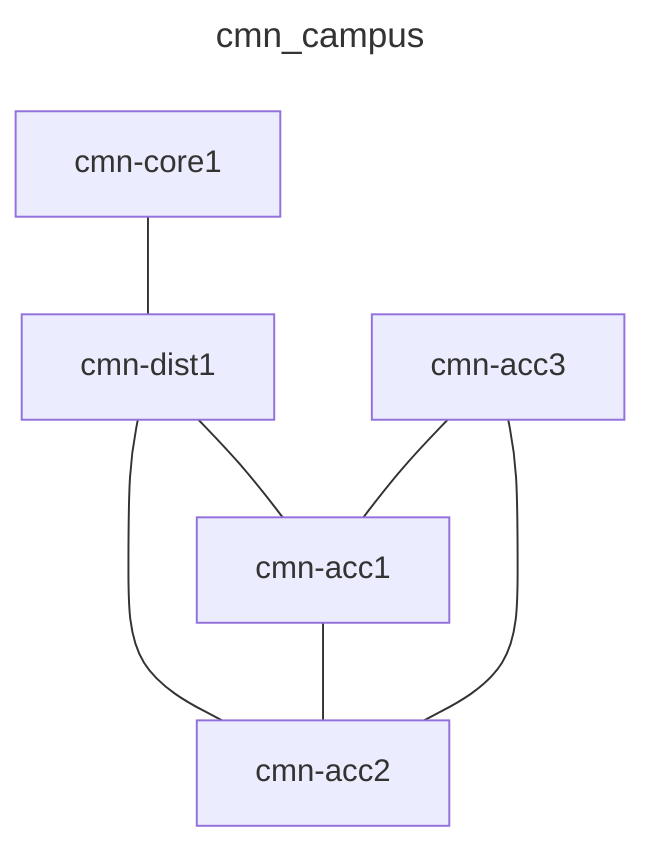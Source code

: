 ---
title: cmn_campus
---
graph TD
  cmn-dist1---cmn-acc2
  cmn-acc1---cmn-acc2
  cmn-acc3---cmn-acc1
  cmn-acc3---cmn-acc2
  cmn-core1---cmn-dist1
  cmn-dist1---cmn-acc1